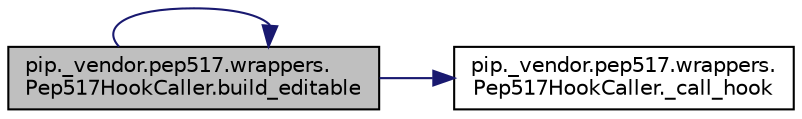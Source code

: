 digraph "pip._vendor.pep517.wrappers.Pep517HookCaller.build_editable"
{
 // LATEX_PDF_SIZE
  edge [fontname="Helvetica",fontsize="10",labelfontname="Helvetica",labelfontsize="10"];
  node [fontname="Helvetica",fontsize="10",shape=record];
  rankdir="LR";
  Node1 [label="pip._vendor.pep517.wrappers.\lPep517HookCaller.build_editable",height=0.2,width=0.4,color="black", fillcolor="grey75", style="filled", fontcolor="black",tooltip=" "];
  Node1 -> Node2 [color="midnightblue",fontsize="10",style="solid",fontname="Helvetica"];
  Node2 [label="pip._vendor.pep517.wrappers.\lPep517HookCaller._call_hook",height=0.2,width=0.4,color="black", fillcolor="white", style="filled",URL="$d4/dfc/classpip_1_1__vendor_1_1pep517_1_1wrappers_1_1_pep517_hook_caller.html#ae120a939084031cd8fa476af29b1f7c9",tooltip=" "];
  Node1 -> Node1 [color="midnightblue",fontsize="10",style="solid",fontname="Helvetica"];
}
